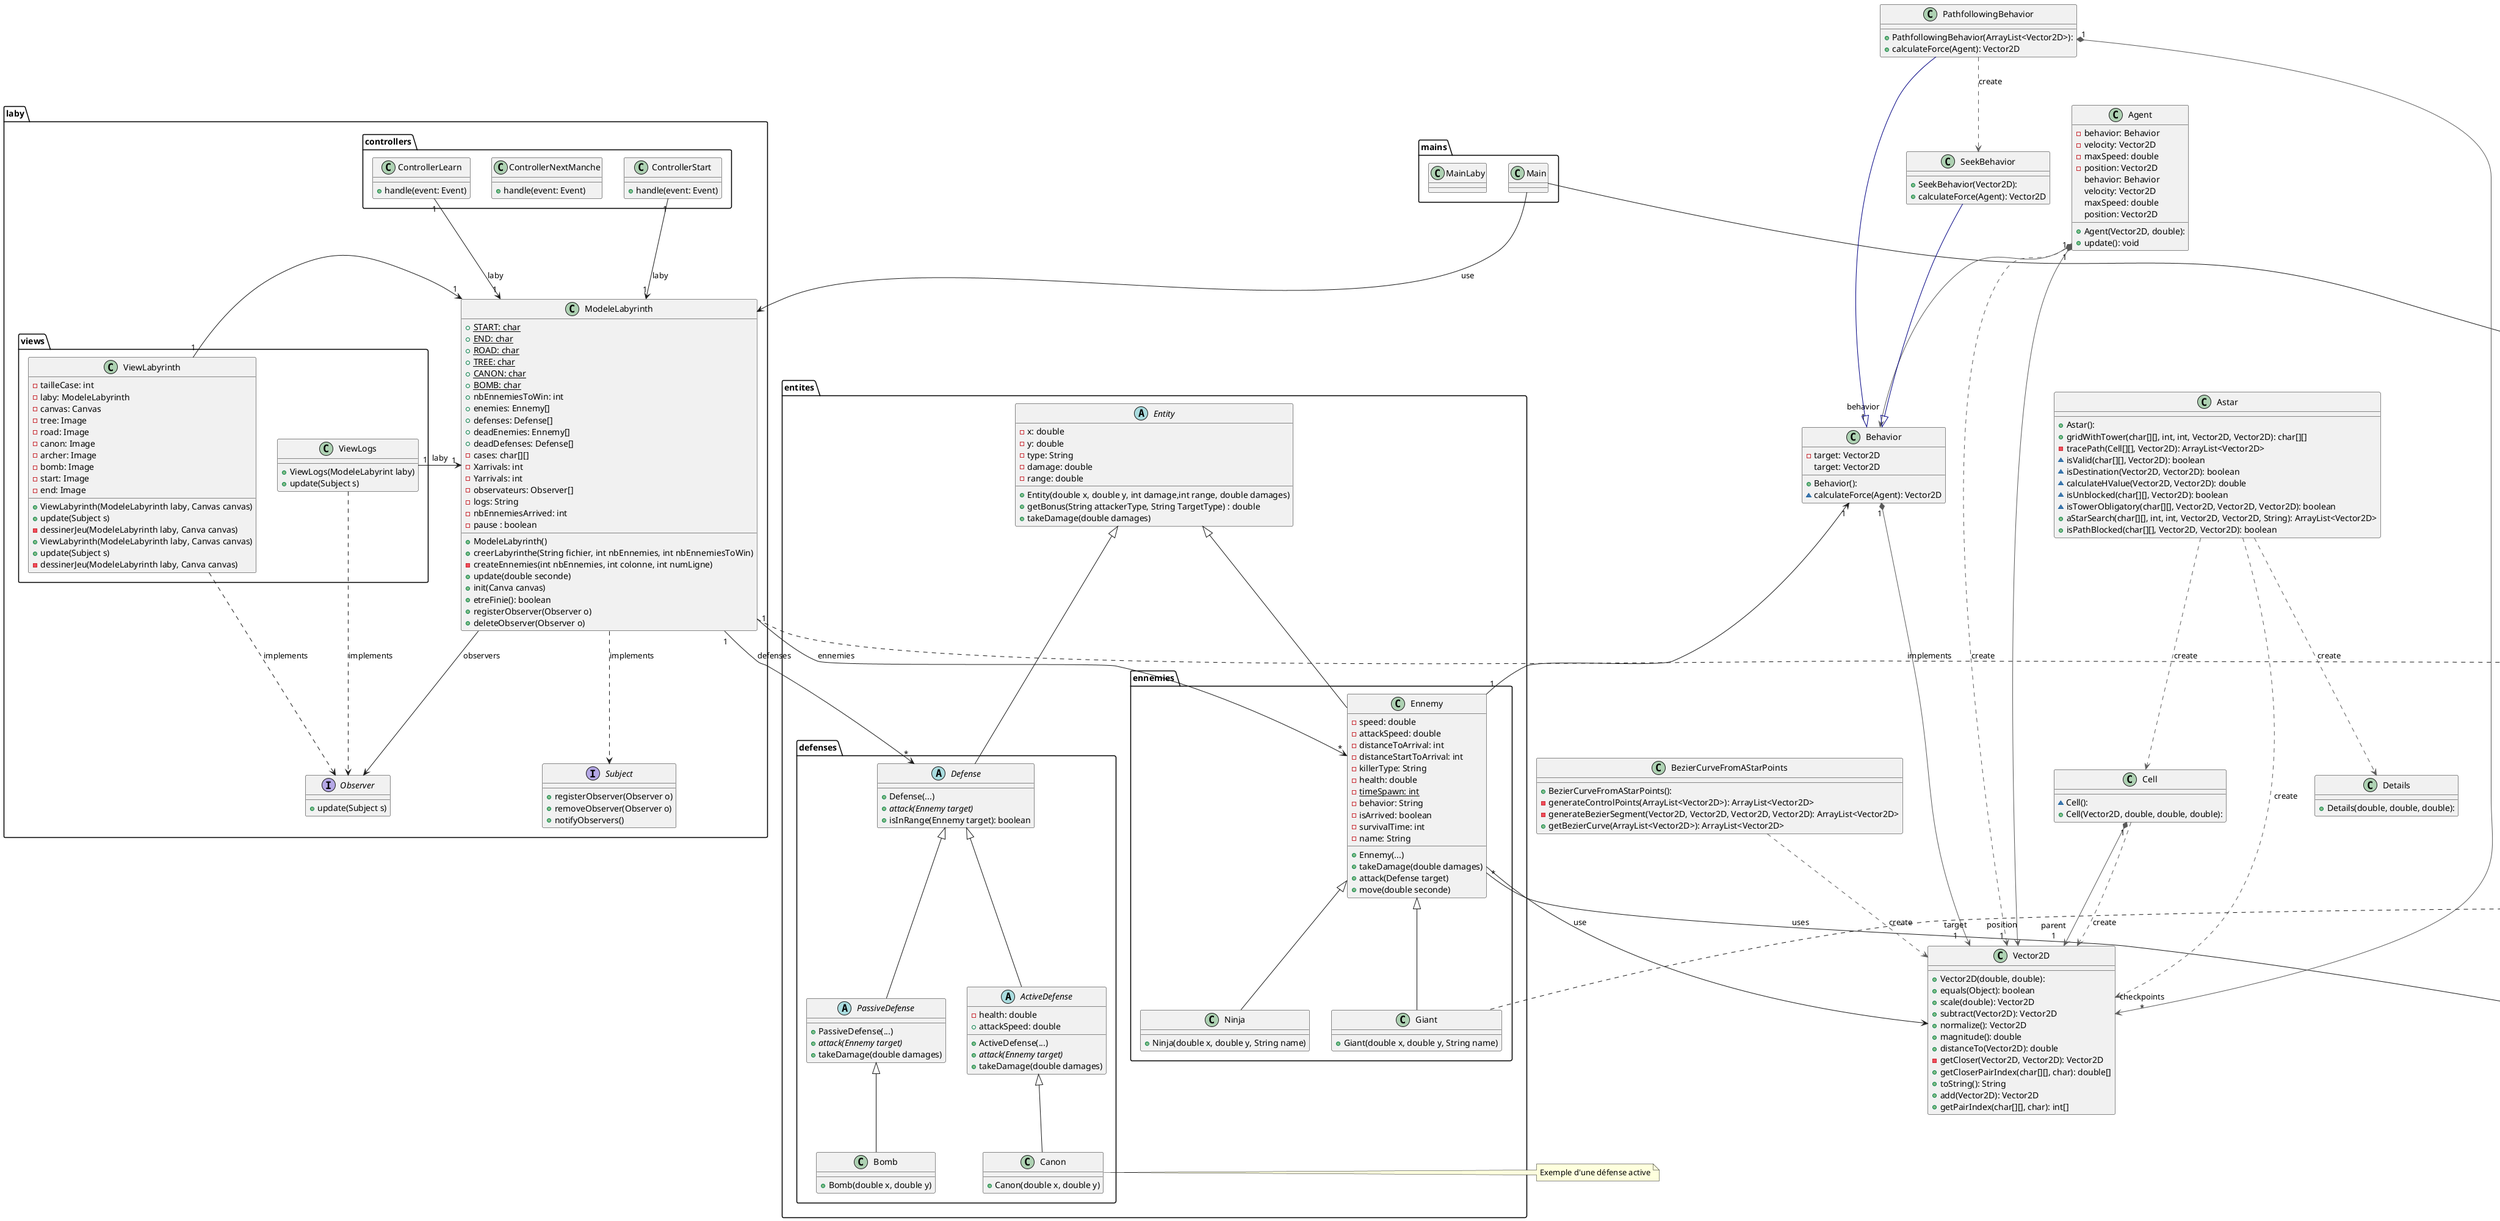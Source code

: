 @startuml

package entites{
    abstract class Entity {
        - x: double
        - y: double
        - type: String
        - damage: double
        - range: double
    
        + Entity(double x, double y, int damage,int range, double damages)
        + getBonus(String attackerType, String TargetType) : double
        + takeDamage(double damages)
    }
    package defenses{
        abstract class Defense {
            + Defense(...)
            + {abstract} attack(Ennemy target)
            + isInRange(Ennemy target): boolean
        }
        
        abstract class ActiveDefense {
            - health: double
            + attackSpeed: double
        
            + ActiveDefense(...)
            + {abstract} attack(Ennemy target)
            + takeDamage(double damages)
        }
        
        abstract class PassiveDefense {
            + PassiveDefense(...)
            + {abstract} attack(Ennemy target)
            + takeDamage(double damages)
        }
        
        class Canon {
            + Canon(double x, double y)
        }
        
        class Bomb {
            + Bomb(double x, double y)
        }
    }
    package ennemies{
        class Ennemy {
            - speed: double
            - attackSpeed: double
            - distanceToArrival: int
            - distanceStartToArrival: int
            - killerType: String
            - health: double
            - {static} timeSpawn: int
            - behavior: String
            - isArrived: boolean
            - survivalTime: int
            - name: String
        
        
            + Ennemy(...)
            + takeDamage(double damages)
            + attack(Defense target)
            + move(double seconde)
        
        
        }
        class Ninja {
            + Ninja(double x, double y, String name)
        }
        
        class Giant {
            + Giant(double x, double y, String name)
        }
    }
}
package evolution{
    abstract class Evolution {
        {abstract} evoluer()
    }
    class EnnemyEvolution {
        +evoluer()
        +getBestCouple(List<Ennemy> ennemies) : Ennemy[][]
        +getAverageStats(List<Ennemy> ennemies) : double[][]
        +affectStatsToDeathEnnemies(List<Ennemy> ennemies)
        +defineNewType(List<Ennemy> ennemies)
        +addRandomStats(List<Ennemy> ennemies) : void
        +getDeadEnnemies(List<Ennemy> ennemies) : ArrayList<Ennemy>
    }
    
    class DefenseEvolution {
        +evoluer()
    }

}
package laby{
    class ModeleLabyrinth {
        + {static} START: char
        + {static} END: char
        + {static} ROAD: char
        + {static} TREE: char
        + {static} CANON: char
        + {static} BOMB: char
        + nbEnnemiesToWin: int
        + enemies: Ennemy[]
        + defenses: Defense[]
        + deadEnemies: Ennemy[]
        + deadDefenses: Defense[]
        - cases: char[][]
        - Xarrivals: int
        - Yarrivals: int
        - observateurs: Observer[]
        - logs: String
        - nbEnnemiesArrived: int
        - pause : boolean
    
        + ModeleLabyrinth()
        + creerLabyrinthe(String fichier, int nbEnnemies, int nbEnnemiesToWin)
        - createEnnemies(int nbEnnemies, int colonne, int numLigne)
        + update(double seconde)
        + init(Canva canvas)
        + etreFinie(): boolean
        + registerObserver(Observer o)
        + deleteObserver(Observer o)
    
    }
    interface Observer {
        + update(Subject s)
    }
    interface Subject {
        + registerObserver(Observer o)
        + removeObserver(Observer o)
        + notifyObservers()
    }
    
    package controllers{
        class ControllerLearn {
            + handle(event: Event)
        }
        
        class ControllerNextManche {
            + handle(event: Event)
        }
        
        class ControllerStart {
            + handle(event: Event)
        }
    }
    
    package views{
        class ViewLabyrinth {
            - tailleCase: int
            - laby: ModeleLabyrinth
            - canvas: Canvas
            - tree: Image
            - road: Image
            - canon: Image
            - archer: Image
            - bomb: Image
            - start: Image
            - end: Image
        
            + ViewLabyrinth(ModeleLabyrinth laby, Canvas canvas)
            + update(Subject s)
            - dessinerJeu(ModeleLabyrinth laby, Canva canvas)
        }
        class ViewLogs {
            + ViewLogs(ModeleLabyrint laby)
            + update(Subject s)
        }
        
        class ViewLabyrinth {
            + ViewLabyrinth(ModeleLabyrinth laby, Canvas canvas)
            + update(Subject s)
            - dessinerJeu(ModeleLabyrinth laby, Canva canvas)
        }
    }
}

package mains{
    class Main {
    }
    class MainLaby
}

package moteur{
    class MoteurJeu {}
    class FrameStats{}
    interface Jeu {
    }
}


'CLASSES

class Behavior {
}

class Application {
}

'ALGOS STEERING ET A*
class Agent {
  + Agent(Vector2D, double):
  - behavior: Behavior
  - velocity: Vector2D
  - maxSpeed: double
  - position: Vector2D
  + update(): void
   behavior: Behavior
   velocity: Vector2D
   maxSpeed: double
   position: Vector2D
}
class Astar {
  + Astar():
  + gridWithTower(char[][], int, int, Vector2D, Vector2D): char[][]
  - tracePath(Cell[][], Vector2D): ArrayList<Vector2D>
  ~ isValid(char[][], Vector2D): boolean
  ~ isDestination(Vector2D, Vector2D): boolean
  ~ calculateHValue(Vector2D, Vector2D): double
  ~ isUnblocked(char[][], Vector2D): boolean
  ~ isTowerObligatory(char[][], Vector2D, Vector2D, Vector2D): boolean
  + aStarSearch(char[][], int, int, Vector2D, Vector2D, String): ArrayList<Vector2D>
  + isPathBlocked(char[][], Vector2D, Vector2D): boolean
}
class Behavior {
  + Behavior():
  - target: Vector2D
  ~ calculateForce(Agent): Vector2D
   target: Vector2D
}
class BezierCurveFromAStarPoints {
  + BezierCurveFromAStarPoints():
  - generateControlPoints(ArrayList<Vector2D>): ArrayList<Vector2D>
  - generateBezierSegment(Vector2D, Vector2D, Vector2D, Vector2D): ArrayList<Vector2D>
  + getBezierCurve(ArrayList<Vector2D>): ArrayList<Vector2D>
}
class Cell {
  ~ Cell():
  + Cell(Vector2D, double, double, double):
}
class Details {
  + Details(double, double, double):
}
class PathfollowingBehavior {
  + PathfollowingBehavior(ArrayList<Vector2D>):
  + calculateForce(Agent): Vector2D
}
class SeekBehavior {
  + SeekBehavior(Vector2D):
  + calculateForce(Agent): Vector2D
}
class Vector2D {
  + Vector2D(double, double):
  + equals(Object): boolean
  + scale(double): Vector2D
  + subtract(Vector2D): Vector2D
  + normalize(): Vector2D
  + magnitude(): double
  + distanceTo(Vector2D): double
  - getCloser(Vector2D, Vector2D): Vector2D
  + getCloserPairIndex(char[][], char): double[]
  + toString(): String
  + add(Vector2D): Vector2D
  + getPairIndex(char[][], char): int[]
}

'RELATIONS ENTRE LES CLASSES
ModeleLabyrinth "1" <-- "1" ViewLabyrinth
Entity <|-- Ennemy
Entity <|-- Defense
Defense <|-- ActiveDefense
Defense <|-- PassiveDefense
ActiveDefense <|-- Canon
PassiveDefense <|-- Bomb
Ennemy <|-- Giant
Ennemy <|-- Ninja
Behavior "1" <-- "1" Ennemy
ControllerLearn "1" --> "1" ModeleLabyrinth: laby
ControllerStart "1" --> "1" ModeleLabyrinth: laby
ModeleLabyrinth "1" --> "*" Ennemy: ennemies
ModeleLabyrinth "1" --> "*" Defense: defenses
ViewLogs "1" --> "1" ModeleLabyrinth: laby
ViewLabyrinth ..> Observer: implements
ViewLogs ..> Observer: implements
ModeleLabyrinth --> Observer: observers
Main --> MoteurJeu: use
MoteurJeu --|> Application
ModeleLabyrinth ..> Jeu: implements
ModeleLabyrinth ..> Subject: implements
Main --> ModeleLabyrinth: use
Ennemy --> Vector2D: use
Evolution <|-- EnnemyEvolution
Evolution <|-- DefenseEvolution
Ennemy "*" -- "1" EnnemyEvolution: uses

'RELATIONS ALGOS STEERING ET A*
Agent                      "1" *-[#595959,plain]-> "behavior\n1" Behavior
Agent                       -[#595959,dashed]->  Vector2D                   : "«create»"
Agent                      "1" *-[#595959,plain]-> "position\n1" Vector2D
Astar                       -[#595959,dashed]->  Cell                       : "«create»"
Astar                       -[#595959,dashed]->  Details                    : "«create»"
Astar                       -[#595959,dashed]->  Vector2D                   : "«create»"
Behavior                   "1" *-[#595959,plain]-> "target\n1" Vector2D
BezierCurveFromAStarPoints  -[#595959,dashed]->  Vector2D                   : "«create»"
Cell                       "1" *-[#595959,plain]-> "parent\n1" Vector2D
Cell                        -[#595959,dashed]->  Vector2D                   : "«create»"
PathfollowingBehavior       -[#000082,plain]-^  Behavior
PathfollowingBehavior       -[#595959,dashed]->  SeekBehavior               : "«create»"
PathfollowingBehavior      "1" *-[#595959,plain]-> "checkpoints\n*" Vector2D
SeekBehavior                -[#000082,plain]-^  Behavior

'NOTES
note left of ViewLabyrinth::boxSize
    Taille d'une case
end note
note left of Giant
    Exemple d'un ennemi
end note
note left of Canon
    Exemple d'une défense active
end note
note left of MoteurJeu
    Crée/enregistre les observers
end note
@enduml